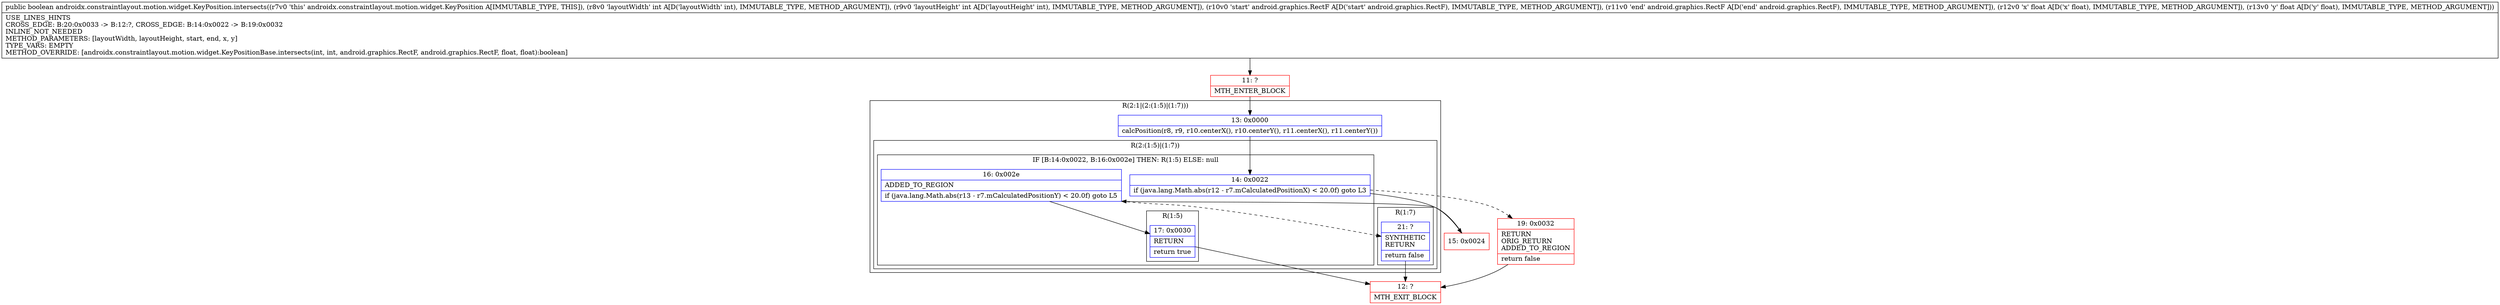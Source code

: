 digraph "CFG forandroidx.constraintlayout.motion.widget.KeyPosition.intersects(IILandroid\/graphics\/RectF;Landroid\/graphics\/RectF;FF)Z" {
subgraph cluster_Region_190148332 {
label = "R(2:1|(2:(1:5)|(1:7)))";
node [shape=record,color=blue];
Node_13 [shape=record,label="{13\:\ 0x0000|calcPosition(r8, r9, r10.centerX(), r10.centerY(), r11.centerX(), r11.centerY())\l}"];
subgraph cluster_Region_72258936 {
label = "R(2:(1:5)|(1:7))";
node [shape=record,color=blue];
subgraph cluster_IfRegion_1349775741 {
label = "IF [B:14:0x0022, B:16:0x002e] THEN: R(1:5) ELSE: null";
node [shape=record,color=blue];
Node_14 [shape=record,label="{14\:\ 0x0022|if (java.lang.Math.abs(r12 \- r7.mCalculatedPositionX) \< 20.0f) goto L3\l}"];
Node_16 [shape=record,label="{16\:\ 0x002e|ADDED_TO_REGION\l|if (java.lang.Math.abs(r13 \- r7.mCalculatedPositionY) \< 20.0f) goto L5\l}"];
subgraph cluster_Region_2101416612 {
label = "R(1:5)";
node [shape=record,color=blue];
Node_17 [shape=record,label="{17\:\ 0x0030|RETURN\l|return true\l}"];
}
}
subgraph cluster_Region_1573069294 {
label = "R(1:7)";
node [shape=record,color=blue];
Node_21 [shape=record,label="{21\:\ ?|SYNTHETIC\lRETURN\l|return false\l}"];
}
}
}
Node_11 [shape=record,color=red,label="{11\:\ ?|MTH_ENTER_BLOCK\l}"];
Node_15 [shape=record,color=red,label="{15\:\ 0x0024}"];
Node_12 [shape=record,color=red,label="{12\:\ ?|MTH_EXIT_BLOCK\l}"];
Node_19 [shape=record,color=red,label="{19\:\ 0x0032|RETURN\lORIG_RETURN\lADDED_TO_REGION\l|return false\l}"];
MethodNode[shape=record,label="{public boolean androidx.constraintlayout.motion.widget.KeyPosition.intersects((r7v0 'this' androidx.constraintlayout.motion.widget.KeyPosition A[IMMUTABLE_TYPE, THIS]), (r8v0 'layoutWidth' int A[D('layoutWidth' int), IMMUTABLE_TYPE, METHOD_ARGUMENT]), (r9v0 'layoutHeight' int A[D('layoutHeight' int), IMMUTABLE_TYPE, METHOD_ARGUMENT]), (r10v0 'start' android.graphics.RectF A[D('start' android.graphics.RectF), IMMUTABLE_TYPE, METHOD_ARGUMENT]), (r11v0 'end' android.graphics.RectF A[D('end' android.graphics.RectF), IMMUTABLE_TYPE, METHOD_ARGUMENT]), (r12v0 'x' float A[D('x' float), IMMUTABLE_TYPE, METHOD_ARGUMENT]), (r13v0 'y' float A[D('y' float), IMMUTABLE_TYPE, METHOD_ARGUMENT]))  | USE_LINES_HINTS\lCROSS_EDGE: B:20:0x0033 \-\> B:12:?, CROSS_EDGE: B:14:0x0022 \-\> B:19:0x0032\lINLINE_NOT_NEEDED\lMETHOD_PARAMETERS: [layoutWidth, layoutHeight, start, end, x, y]\lTYPE_VARS: EMPTY\lMETHOD_OVERRIDE: [androidx.constraintlayout.motion.widget.KeyPositionBase.intersects(int, int, android.graphics.RectF, android.graphics.RectF, float, float):boolean]\l}"];
MethodNode -> Node_11;Node_13 -> Node_14;
Node_14 -> Node_15;
Node_14 -> Node_19[style=dashed];
Node_16 -> Node_17;
Node_16 -> Node_21[style=dashed];
Node_17 -> Node_12;
Node_21 -> Node_12;
Node_11 -> Node_13;
Node_15 -> Node_16;
Node_19 -> Node_12;
}

